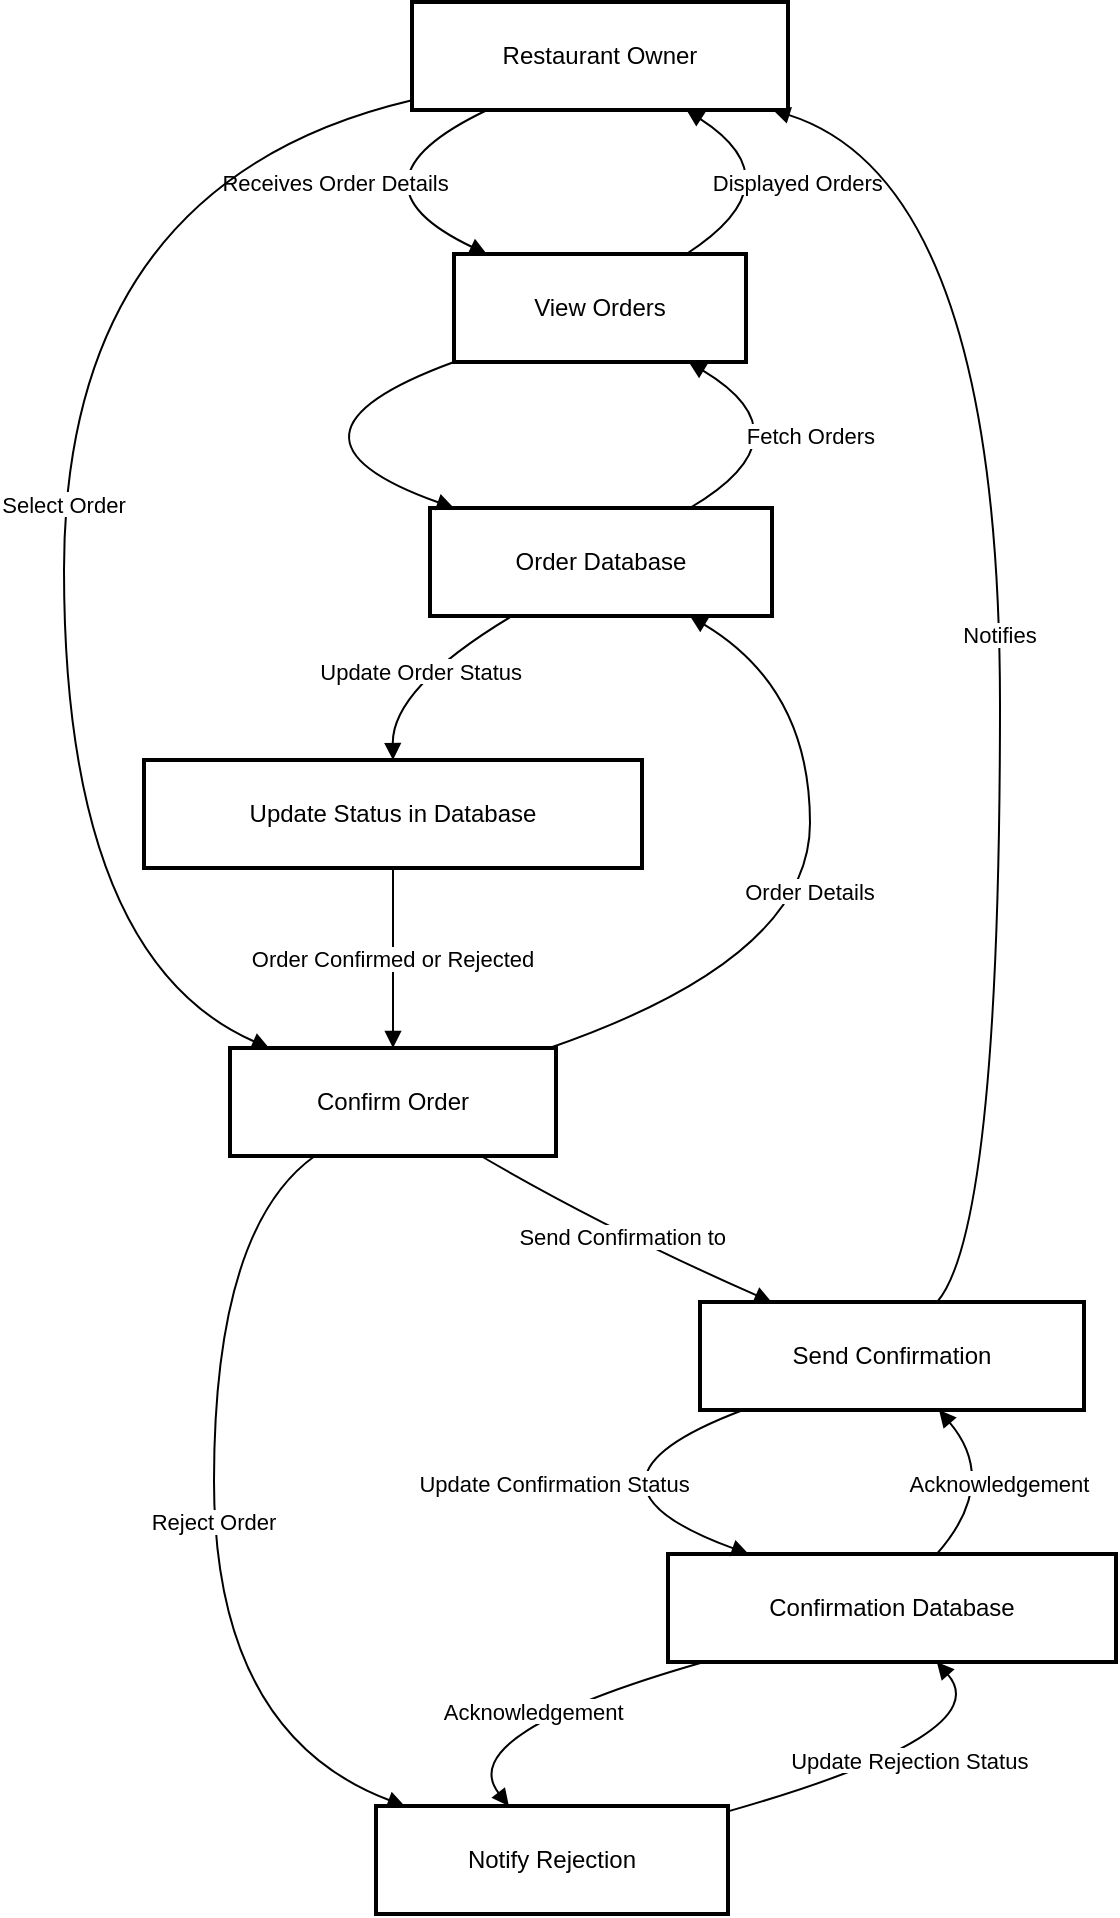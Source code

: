 <mxfile version="26.2.14">
  <diagram name="Page-1" id="_AU-UDHWYbG2pj6VxBYL">
    <mxGraphModel>
      <root>
        <mxCell id="0" />
        <mxCell id="1" parent="0" />
        <mxCell id="2" value="Restaurant Owner" style="whiteSpace=wrap;strokeWidth=2;" vertex="1" parent="1">
          <mxGeometry x="229" y="8" width="188" height="54" as="geometry" />
        </mxCell>
        <mxCell id="3" value="View Orders" style="whiteSpace=wrap;strokeWidth=2;" vertex="1" parent="1">
          <mxGeometry x="250" y="134" width="146" height="54" as="geometry" />
        </mxCell>
        <mxCell id="4" value="Order Database" style="whiteSpace=wrap;strokeWidth=2;" vertex="1" parent="1">
          <mxGeometry x="238" y="261" width="171" height="54" as="geometry" />
        </mxCell>
        <mxCell id="5" value="Confirm Order" style="whiteSpace=wrap;strokeWidth=2;" vertex="1" parent="1">
          <mxGeometry x="138" y="531" width="163" height="54" as="geometry" />
        </mxCell>
        <mxCell id="6" value="Update Status in Database" style="whiteSpace=wrap;strokeWidth=2;" vertex="1" parent="1">
          <mxGeometry x="95" y="387" width="249" height="54" as="geometry" />
        </mxCell>
        <mxCell id="7" value="Send Confirmation" style="whiteSpace=wrap;strokeWidth=2;" vertex="1" parent="1">
          <mxGeometry x="373" y="658" width="192" height="54" as="geometry" />
        </mxCell>
        <mxCell id="8" value="Confirmation Database" style="whiteSpace=wrap;strokeWidth=2;" vertex="1" parent="1">
          <mxGeometry x="357" y="784" width="224" height="54" as="geometry" />
        </mxCell>
        <mxCell id="9" value="Notify Rejection" style="whiteSpace=wrap;strokeWidth=2;" vertex="1" parent="1">
          <mxGeometry x="211" y="910" width="176" height="54" as="geometry" />
        </mxCell>
        <mxCell id="10" value="Receives Order Details" style="curved=1;startArrow=none;endArrow=block;exitX=0.2;exitY=1;entryX=0.12;entryY=0.01;" edge="1" parent="1" source="2" target="3">
          <mxGeometry relative="1" as="geometry">
            <Array as="points">
              <mxPoint x="191" y="98" />
            </Array>
          </mxGeometry>
        </mxCell>
        <mxCell id="11" value="" style="curved=1;startArrow=none;endArrow=block;exitX=0;exitY=1;entryX=0.07;entryY=0;" edge="1" parent="1" source="3" target="4">
          <mxGeometry relative="1" as="geometry">
            <Array as="points">
              <mxPoint x="149" y="225" />
            </Array>
          </mxGeometry>
        </mxCell>
        <mxCell id="12" value="Fetch Orders" style="curved=1;startArrow=none;endArrow=block;exitX=0.76;exitY=0;entryX=0.81;entryY=1.01;" edge="1" parent="1" source="4" target="3">
          <mxGeometry relative="1" as="geometry">
            <Array as="points">
              <mxPoint x="429" y="225" />
            </Array>
          </mxGeometry>
        </mxCell>
        <mxCell id="13" value="Displayed Orders" style="curved=1;startArrow=none;endArrow=block;exitX=0.79;exitY=0.01;entryX=0.73;entryY=1;" edge="1" parent="1" source="3" target="2">
          <mxGeometry relative="1" as="geometry">
            <Array as="points">
              <mxPoint x="422" y="98" />
            </Array>
          </mxGeometry>
        </mxCell>
        <mxCell id="14" value="Select Order" style="curved=1;startArrow=none;endArrow=block;exitX=0;exitY=0.91;entryX=0.12;entryY=0;" edge="1" parent="1" source="2" target="5">
          <mxGeometry relative="1" as="geometry">
            <Array as="points">
              <mxPoint x="55" y="98" />
              <mxPoint x="55" y="486" />
            </Array>
          </mxGeometry>
        </mxCell>
        <mxCell id="15" value="Order Details" style="curved=1;startArrow=none;endArrow=block;exitX=0.98;exitY=0;entryX=0.76;entryY=1;" edge="1" parent="1" source="5" target="4">
          <mxGeometry relative="1" as="geometry">
            <Array as="points">
              <mxPoint x="428" y="486" />
              <mxPoint x="428" y="351" />
            </Array>
          </mxGeometry>
        </mxCell>
        <mxCell id="16" value="Update Order Status" style="curved=1;startArrow=none;endArrow=block;exitX=0.24;exitY=1;entryX=0.5;entryY=0;" edge="1" parent="1" source="4" target="6">
          <mxGeometry relative="1" as="geometry">
            <Array as="points">
              <mxPoint x="219" y="351" />
            </Array>
          </mxGeometry>
        </mxCell>
        <mxCell id="17" value="Order Confirmed or Rejected" style="curved=1;startArrow=none;endArrow=block;exitX=0.5;exitY=1;entryX=0.5;entryY=0;" edge="1" parent="1" source="6" target="5">
          <mxGeometry relative="1" as="geometry">
            <Array as="points" />
          </mxGeometry>
        </mxCell>
        <mxCell id="18" value="Send Confirmation to" style="curved=1;startArrow=none;endArrow=block;exitX=0.77;exitY=1;entryX=0.18;entryY=-0.01;" edge="1" parent="1" source="5" target="7">
          <mxGeometry relative="1" as="geometry">
            <Array as="points">
              <mxPoint x="325" y="621" />
            </Array>
          </mxGeometry>
        </mxCell>
        <mxCell id="19" value="Update Confirmation Status" style="curved=1;startArrow=none;endArrow=block;exitX=0.12;exitY=0.99;entryX=0.18;entryY=0;" edge="1" parent="1" source="7" target="8">
          <mxGeometry relative="1" as="geometry">
            <Array as="points">
              <mxPoint x="299" y="748" />
            </Array>
          </mxGeometry>
        </mxCell>
        <mxCell id="20" value="Acknowledgement" style="curved=1;startArrow=none;endArrow=block;exitX=0.6;exitY=0;entryX=0.62;entryY=0.99;" edge="1" parent="1" source="8" target="7">
          <mxGeometry relative="1" as="geometry">
            <Array as="points">
              <mxPoint x="523" y="748" />
            </Array>
          </mxGeometry>
        </mxCell>
        <mxCell id="21" value="Notifies" style="curved=1;startArrow=none;endArrow=block;exitX=0.62;exitY=-0.01;entryX=0.96;entryY=1;" edge="1" parent="1" source="7" target="2">
          <mxGeometry relative="1" as="geometry">
            <Array as="points">
              <mxPoint x="523" y="621" />
              <mxPoint x="523" y="98" />
            </Array>
          </mxGeometry>
        </mxCell>
        <mxCell id="22" value="Reject Order" style="curved=1;startArrow=none;endArrow=block;exitX=0.26;exitY=1;entryX=0.09;entryY=0.01;" edge="1" parent="1" source="5" target="9">
          <mxGeometry relative="1" as="geometry">
            <Array as="points">
              <mxPoint x="130" y="621" />
              <mxPoint x="130" y="874" />
            </Array>
          </mxGeometry>
        </mxCell>
        <mxCell id="23" value="Update Rejection Status" style="curved=1;startArrow=none;endArrow=block;exitX=1;exitY=0.05;entryX=0.6;entryY=1;" edge="1" parent="1" source="9" target="8">
          <mxGeometry relative="1" as="geometry">
            <Array as="points">
              <mxPoint x="523" y="874" />
            </Array>
          </mxGeometry>
        </mxCell>
        <mxCell id="24" value="Acknowledgement" style="curved=1;startArrow=none;endArrow=block;exitX=0.08;exitY=1;entryX=0.38;entryY=0.01;" edge="1" parent="1" source="8" target="9">
          <mxGeometry relative="1" as="geometry">
            <Array as="points">
              <mxPoint x="249" y="874" />
            </Array>
          </mxGeometry>
        </mxCell>
      </root>
    </mxGraphModel>
  </diagram>
</mxfile>
